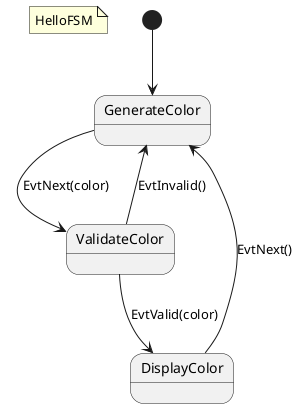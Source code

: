 @startuml

note "HelloFSM" as note


state GenerateColor

state ValidateColor

state DisplayColor

[*] --> GenerateColor


        GenerateColor --> ValidateColor : EvtNext(color)

        ValidateColor --> GenerateColor : EvtInvalid()
        ValidateColor --> DisplayColor : EvtValid(color)

        DisplayColor --> GenerateColor : EvtNext()
@enduml

